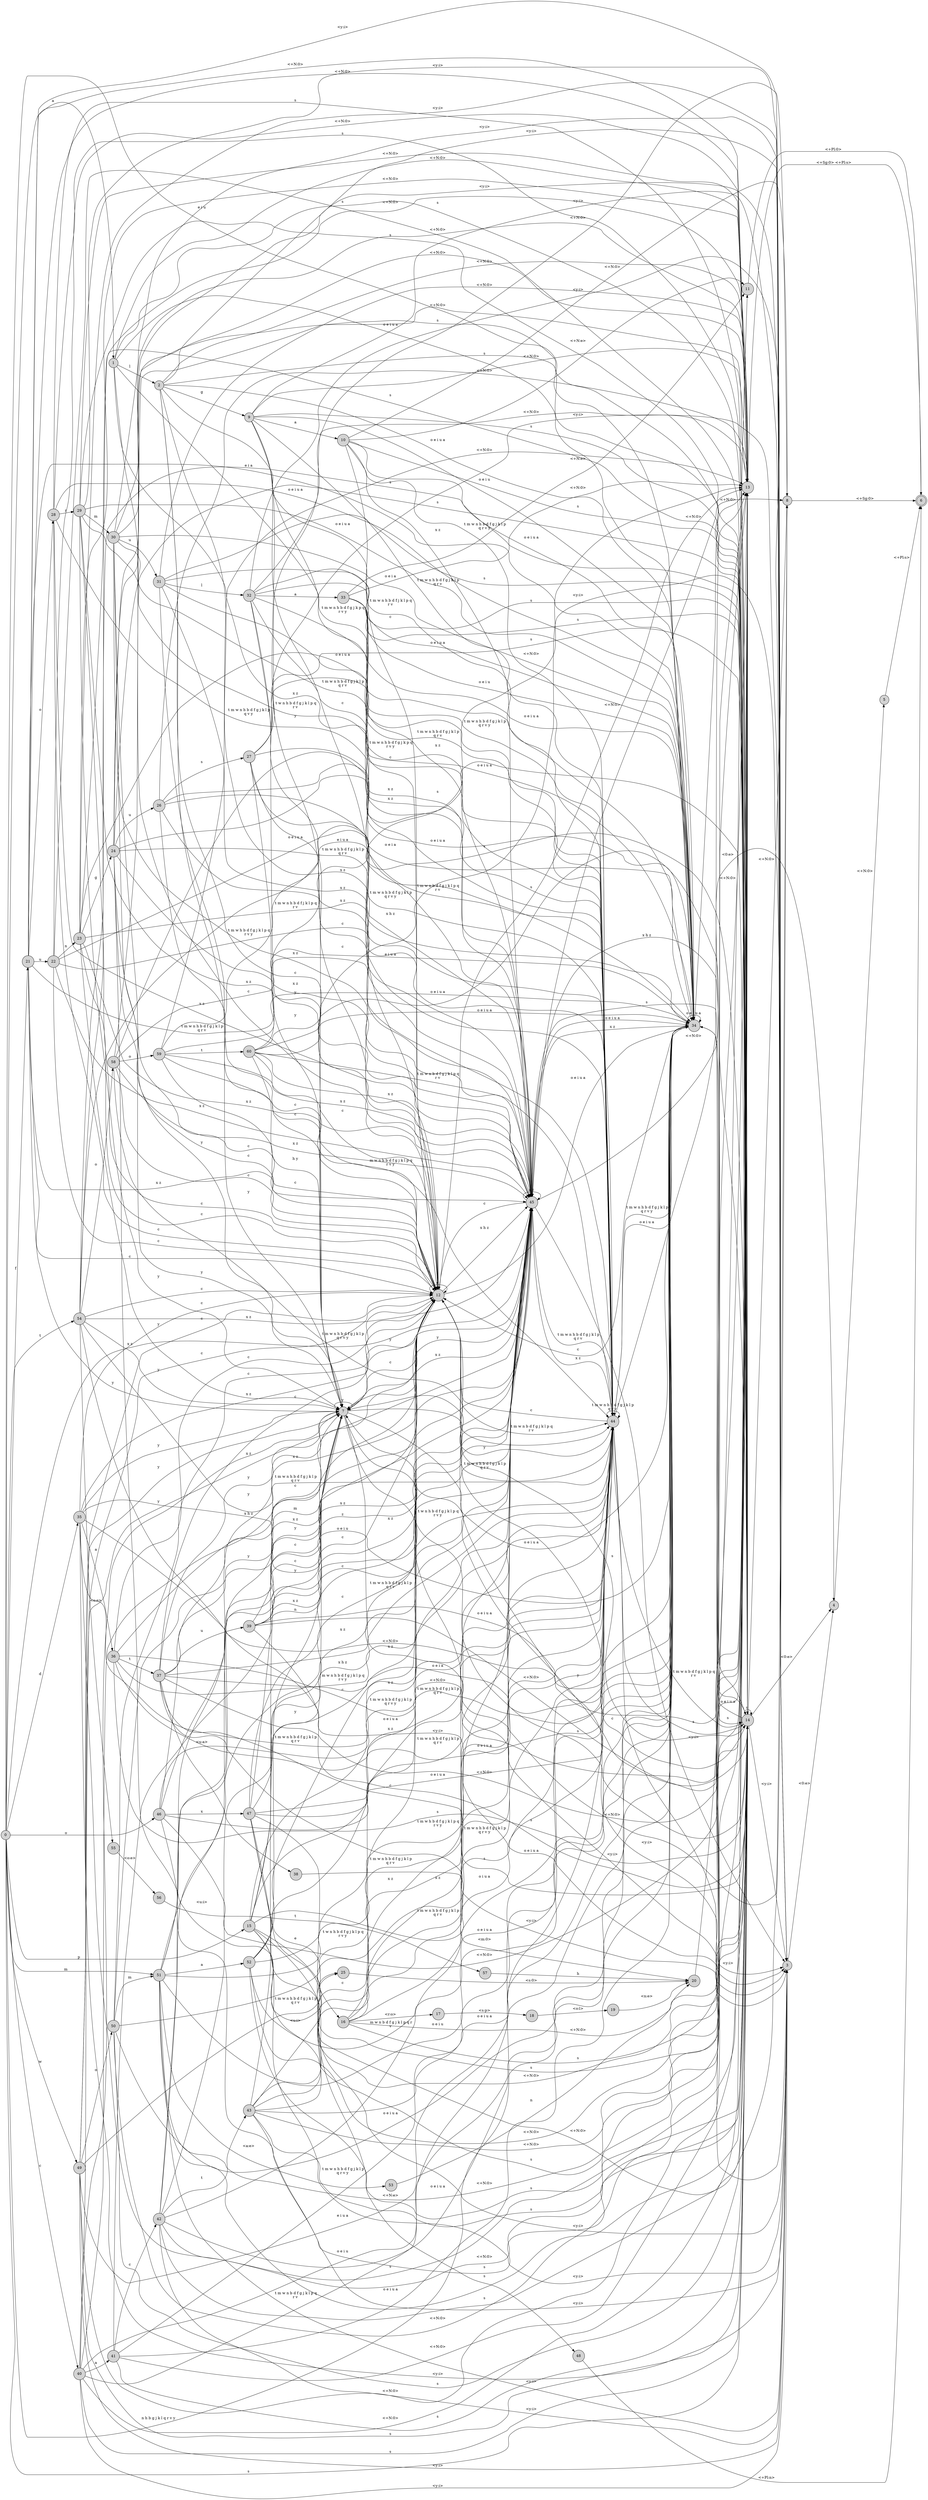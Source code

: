 digraph A {
rankdir = LR;
node [shape=circle,style=filled] 0
node [shape=circle,style=filled] 1
node [shape=circle,style=filled] 2
node [shape=circle,style=filled] 3
node [shape=circle,style=filled] 4
node [shape=circle,style=filled] 5
node [shape=doublecircle,style=filled] 6
node [shape=circle,style=filled] 7
node [shape=circle,style=filled] 8
node [shape=circle,style=filled] 9
node [shape=circle,style=filled] 10
node [shape=circle,style=filled] 11
node [shape=circle,style=filled] 12
node [shape=circle,style=filled] 13
node [shape=circle,style=filled] 14
node [shape=circle,style=filled] 15
node [shape=circle,style=filled] 16
node [shape=circle,style=filled] 17
node [shape=circle,style=filled] 18
node [shape=circle,style=filled] 19
node [shape=circle,style=filled] 20
node [shape=circle,style=filled] 21
node [shape=circle,style=filled] 22
node [shape=circle,style=filled] 23
node [shape=circle,style=filled] 24
node [shape=circle,style=filled] 25
node [shape=circle,style=filled] 26
node [shape=circle,style=filled] 27
node [shape=circle,style=filled] 28
node [shape=circle,style=filled] 29
node [shape=circle,style=filled] 30
node [shape=circle,style=filled] 31
node [shape=circle,style=filled] 32
node [shape=circle,style=filled] 33
node [shape=circle,style=filled] 34
node [shape=circle,style=filled] 35
node [shape=circle,style=filled] 36
node [shape=circle,style=filled] 37
node [shape=circle,style=filled] 38
node [shape=circle,style=filled] 39
node [shape=circle,style=filled] 40
node [shape=circle,style=filled] 41
node [shape=circle,style=filled] 42
node [shape=circle,style=filled] 43
node [shape=circle,style=filled] 44
node [shape=circle,style=filled] 45
node [shape=circle,style=filled] 46
node [shape=circle,style=filled] 47
node [shape=circle,style=filled] 48
node [shape=circle,style=filled] 49
node [shape=circle,style=filled] 50
node [shape=circle,style=filled] 51
node [shape=circle,style=filled] 52
node [shape=circle,style=filled] 53
node [shape=circle,style=filled] 54
node [shape=circle,style=filled] 55
node [shape=circle,style=filled] 56
node [shape=circle,style=filled] 57
node [shape=circle,style=filled] 58
node [shape=circle,style=filled] 59
node [shape=circle,style=filled] 60
0 -> 54 [label="t "];
0 -> 51 [label="m "];
0 -> 49 [label="w "];
0 -> 46 [label="o "];
0 -> 45 [label="x z "];
0 -> 44 [label="n h b g j k l q r v y "];
0 -> 40 [label="c "];
0 -> 35 [label="d "];
0 -> 34 [label="e i u "];
0 -> 21 [label="f "];
0 -> 15 [label="p "];
0 -> 14 [label="s "];
0 -> 1 [label="a "];
1 -> 44 [label="t m w n h b d f g j k p q\nr v y "];
1 -> 34 [label="o e i u a "];
1 -> 45 [label="x z "];
1 -> 13 [label="<+N:0> "];
1 -> 12 [label="c "];
1 -> 2 [label="l "];
1 -> 14 [label="s "];
2 -> 44 [label="t m w n h b d f j k l p q\nr v "];
2 -> 34 [label="o e i u a "];
2 -> 45 [label="x z "];
2 -> 13 [label="<+N:0> "];
2 -> 12 [label="c "];
2 -> 9 [label="g "];
2 -> 14 [label="s "];
2 -> 7 [label="y "];
2 -> 3 [label="<y:i> "];
3 -> 4 [label="<0:e> "];
4 -> 5 [label="<+N:0> "];
5 -> 6 [label="<+Pl:s> "];
7 -> 44 [label="t m w n h b d f g j k l p\nq r v "];
7 -> 34 [label="o e i u a "];
7 -> 45 [label="x z "];
7 -> 8 [label="<+N:0> "];
7 -> 12 [label="c "];
7 -> 14 [label="s "];
7 -> 7 [label="y "];
7 -> 3 [label="<y:i> "];
8 -> 6 [label="<+Sg:0> "];
9 -> 44 [label="t m w n h b d f g j k l p\nq r v "];
9 -> 34 [label="o e i u "];
9 -> 45 [label="x z "];
9 -> 13 [label="<+N:0> "];
9 -> 12 [label="c "];
9 -> 14 [label="s "];
9 -> 7 [label="y "];
9 -> 10 [label="a "];
9 -> 3 [label="<y:i> "];
10 -> 44 [label="t m w n h b d f g j k l p\nq r v y "];
10 -> 34 [label="o e i u a "];
10 -> 45 [label="x z "];
10 -> 11 [label="<+N:e> "];
10 -> 8 [label="<+N:0> "];
10 -> 12 [label="c "];
10 -> 14 [label="s "];
11 -> 6 [label="<+Pl:0> "];
12 -> 44 [label="t m w n b d f g j k l p q\nr v "];
12 -> 34 [label="o e i u a "];
12 -> 45 [label="x h z "];
12 -> 13 [label="<+N:0> "];
12 -> 12 [label="c "];
12 -> 14 [label="s "];
12 -> 7 [label="y "];
12 -> 3 [label="<y:i> "];
13 -> 6 [label="<+Sg:0> <+Pl:s>\n"];
14 -> 44 [label="t m w n b d f g j k l p q\nr v "];
14 -> 34 [label="o e i u a "];
14 -> 45 [label="x h z "];
14 -> 8 [label="<+N:0> "];
14 -> 12 [label="c "];
14 -> 14 [label="s "];
14 -> 7 [label="y "];
14 -> 3 [label="<y:i> "];
14 -> 4 [label="<0:e> "];
15 -> 44 [label="t m w n h b d f g j k l p\nq r v "];
15 -> 34 [label="o i u a "];
15 -> 45 [label="x z "];
15 -> 13 [label="<+N:0> "];
15 -> 12 [label="c "];
15 -> 16 [label="e "];
15 -> 14 [label="s "];
15 -> 7 [label="y "];
15 -> 3 [label="<y:i> "];
16 -> 44 [label="t m w n h b d f g j k l p\nq r v y "];
16 -> 34 [label="o e i u a "];
16 -> 45 [label="x z "];
16 -> 13 [label="<+N:0> "];
16 -> 12 [label="c "];
16 -> 14 [label="s "];
16 -> 17 [label="<r:o> "];
17 -> 18 [label="<s:p> "];
18 -> 19 [label="<o:l> "];
19 -> 20 [label="<n:e> "];
20 -> 11 [label="<+N:0> "];
21 -> 44 [label="t m w n h b d f g j k l p\nq r v "];
21 -> 28 [label="o "];
21 -> 45 [label="x z "];
21 -> 13 [label="<+N:0> "];
21 -> 12 [label="c "];
21 -> 34 [label="e i a "];
21 -> 14 [label="s "];
21 -> 22 [label="u "];
21 -> 7 [label="y "];
21 -> 3 [label="<y:i> "];
22 -> 44 [label="t m w h b d f g j k l p q\nr v y "];
22 -> 34 [label="o e i u a "];
22 -> 45 [label="x z "];
22 -> 23 [label="n "];
22 -> 13 [label="<+N:0> "];
22 -> 12 [label="c "];
22 -> 14 [label="s "];
23 -> 44 [label="t m w n h b d f j k l p q\nr v "];
23 -> 34 [label="o e i u a "];
23 -> 45 [label="x z "];
23 -> 13 [label="<+N:0> "];
23 -> 12 [label="c "];
23 -> 24 [label="g "];
23 -> 14 [label="s "];
23 -> 7 [label="y "];
23 -> 3 [label="<y:i> "];
24 -> 44 [label="t m w n h b d f g j k l p\nq r v "];
24 -> 34 [label="o e i a "];
24 -> 45 [label="x z "];
24 -> 13 [label="<+N:0> "];
24 -> 12 [label="c "];
24 -> 14 [label="s "];
24 -> 26 [label="u "];
24 -> 7 [label="y "];
24 -> 3 [label="<y:i> "];
24 -> 25 [label="<u:i> "];
25 -> 20 [label="<s:0> "];
26 -> 44 [label="t m w n h b d f g j k l p\nq r v y "];
26 -> 34 [label="o e i u a "];
26 -> 45 [label="x z "];
26 -> 13 [label="<+N:0> "];
26 -> 12 [label="c "];
26 -> 27 [label="s "];
27 -> 44 [label="t m w n b d f g j k l p q\nr v "];
27 -> 34 [label="o e i u a "];
27 -> 45 [label="x h z "];
27 -> 8 [label="<+N:0> "];
27 -> 12 [label="c "];
27 -> 14 [label="s "];
27 -> 7 [label="y "];
27 -> 3 [label="<y:i> "];
28 -> 44 [label="t m w n h b d f g j k l p\nq v y "];
28 -> 34 [label="o e i u a "];
28 -> 45 [label="x z "];
28 -> 13 [label="<+N:0> "];
28 -> 12 [label="c "];
28 -> 29 [label="r "];
28 -> 14 [label="s "];
29 -> 44 [label="t w n h b d f g j k l p q\nr v "];
29 -> 30 [label="m "];
29 -> 34 [label="o e i u a "];
29 -> 45 [label="x z "];
29 -> 13 [label="<+N:0> "];
29 -> 12 [label="c "];
29 -> 14 [label="s "];
29 -> 7 [label="y "];
29 -> 3 [label="<y:i> "];
30 -> 44 [label="t m w n h b d f g j k l p\nq r v "];
30 -> 34 [label="o e i a "];
30 -> 45 [label="x z "];
30 -> 13 [label="<+N:0> "];
30 -> 12 [label="c "];
30 -> 14 [label="s "];
30 -> 31 [label="u "];
30 -> 7 [label="y "];
30 -> 3 [label="<y:i> "];
31 -> 44 [label="t m w n h b d f g j k p q\nr v y "];
31 -> 34 [label="o e i u a "];
31 -> 45 [label="x z "];
31 -> 13 [label="<+N:0> "];
31 -> 12 [label="c "];
31 -> 32 [label="l "];
31 -> 14 [label="s "];
32 -> 44 [label="t m w n h b d f g j k l p\nq r v "];
32 -> 34 [label="o e i u "];
32 -> 45 [label="x z "];
32 -> 13 [label="<+N:0> "];
32 -> 12 [label="c "];
32 -> 14 [label="s "];
32 -> 7 [label="y "];
32 -> 33 [label="a "];
32 -> 3 [label="<y:i> "];
33 -> 44 [label="t m w n h b d f g j k l p\nq r v y "];
33 -> 34 [label="o e i u a "];
33 -> 45 [label="x z "];
33 -> 11 [label="<+N:e> "];
33 -> 13 [label="<+N:0> "];
33 -> 12 [label="c "];
33 -> 14 [label="s "];
34 -> 44 [label="t m w n h b d f g j k l p\nq r v y "];
34 -> 34 [label="o e i u a "];
34 -> 45 [label="x z "];
34 -> 13 [label="<+N:0> "];
34 -> 12 [label="c "];
34 -> 14 [label="s "];
35 -> 44 [label="t m w n h b d f g j k l p\nq r v "];
35 -> 34 [label="o e i u "];
35 -> 45 [label="x z "];
35 -> 13 [label="<+N:0> "];
35 -> 12 [label="c "];
35 -> 14 [label="s "];
35 -> 7 [label="y "];
35 -> 36 [label="a "];
35 -> 3 [label="<y:i> "];
36 -> 37 [label="t "];
36 -> 44 [label="m w n h b d f g j k l p q\nr v y "];
36 -> 34 [label="o e i u a "];
36 -> 45 [label="x z "];
36 -> 13 [label="<+N:0> "];
36 -> 12 [label="c "];
36 -> 14 [label="s "];
37 -> 44 [label="t m w n h b d f g j k l p\nq r v "];
37 -> 34 [label="o e i a "];
37 -> 45 [label="x z "];
37 -> 13 [label="<+N:0> "];
37 -> 12 [label="c "];
37 -> 14 [label="s "];
37 -> 39 [label="u "];
37 -> 7 [label="y "];
37 -> 3 [label="<y:i> "];
37 -> 38 [label="<u:a> "];
38 -> 20 [label="<m:0> "];
39 -> 44 [label="t w n h b d f g j k l p q\nr v y "];
39 -> 7 [label="m "];
39 -> 34 [label="o e i u a "];
39 -> 45 [label="x z "];
39 -> 13 [label="<+N:0> "];
39 -> 12 [label="c "];
39 -> 14 [label="s "];
40 -> 44 [label="t m w n b d f g j k l p q\nr v "];
40 -> 34 [label="o e i u "];
40 -> 45 [label="x h z "];
40 -> 13 [label="<+N:0> "];
40 -> 12 [label="c "];
40 -> 14 [label="s "];
40 -> 7 [label="y "];
40 -> 41 [label="a "];
40 -> 3 [label="<y:i> "];
41 -> 44 [label="t m w n h b d f g j k l p\nq r v y "];
41 -> 34 [label="o e i u a "];
41 -> 45 [label="x z "];
41 -> 13 [label="<+N:0> "];
41 -> 42 [label="c "];
41 -> 14 [label="s "];
42 -> 43 [label="t "];
42 -> 44 [label="m w n b d f g j k l p q r\nv "];
42 -> 34 [label="o e i u a "];
42 -> 45 [label="x h z "];
42 -> 13 [label="<+N:0> "];
42 -> 12 [label="c "];
42 -> 14 [label="s "];
42 -> 7 [label="y "];
42 -> 3 [label="<y:i> "];
43 -> 44 [label="t m w n h b d f g j k l p\nq r v "];
43 -> 34 [label="o e i u a "];
43 -> 45 [label="x z "];
43 -> 13 [label="<+N:0> "];
43 -> 12 [label="c "];
43 -> 14 [label="s "];
43 -> 7 [label="y "];
43 -> 3 [label="<y:i> "];
43 -> 25 [label="<u:i> "];
44 -> 44 [label="t m w n h b d f g j k l p\nq r v "];
44 -> 34 [label="o e i u a "];
44 -> 45 [label="x z "];
44 -> 13 [label="<+N:0> "];
44 -> 12 [label="c "];
44 -> 14 [label="s "];
44 -> 7 [label="y "];
44 -> 3 [label="<y:i> "];
45 -> 44 [label="t m w n h b d f g j k l p\nq r v "];
45 -> 34 [label="o e i u a "];
45 -> 45 [label="x z "];
45 -> 8 [label="<+N:0> "];
45 -> 12 [label="c "];
45 -> 14 [label="s "];
45 -> 7 [label="y "];
45 -> 3 [label="<y:i> "];
45 -> 4 [label="<0:e> "];
46 -> 44 [label="t m w n h b d f g j k l p\nq r v y "];
46 -> 34 [label="o e i u a "];
46 -> 47 [label="x "];
46 -> 13 [label="<+N:0> "];
46 -> 12 [label="c "];
46 -> 14 [label="s "];
46 -> 45 [label="z "];
47 -> 44 [label="t m w n h b d f g j k l p\nq r v "];
47 -> 34 [label="o e i u a "];
47 -> 45 [label="x z "];
47 -> 48 [label="<+N:e> "];
47 -> 8 [label="<+N:0> "];
47 -> 12 [label="c "];
47 -> 14 [label="s "];
47 -> 7 [label="y "];
47 -> 3 [label="<y:i> "];
48 -> 6 [label="<+Pl:n> "];
49 -> 44 [label="t m w n h b d f g j k l p\nq r v "];
49 -> 50 [label="o "];
49 -> 45 [label="x z "];
49 -> 13 [label="<+N:0> "];
49 -> 12 [label="c "];
49 -> 34 [label="e i u a "];
49 -> 14 [label="s "];
49 -> 7 [label="y "];
49 -> 3 [label="<y:i> "];
50 -> 44 [label="t w n h b d f g j k l p q\nr v y "];
50 -> 51 [label="m "];
50 -> 34 [label="o e i u a "];
50 -> 45 [label="x z "];
50 -> 13 [label="<+N:0> "];
50 -> 12 [label="c "];
50 -> 14 [label="s "];
51 -> 44 [label="t m w n h b d f g j k l p\nq r v "];
51 -> 34 [label="o e i u "];
51 -> 45 [label="x z "];
51 -> 53 [label="<a:e> "];
51 -> 13 [label="<+N:0> "];
51 -> 12 [label="c "];
51 -> 14 [label="s "];
51 -> 7 [label="y "];
51 -> 52 [label="a "];
51 -> 3 [label="<y:i> "];
52 -> 44 [label="t m w h b d f g j k l p q\nr v y "];
52 -> 34 [label="o e i u a "];
52 -> 45 [label="x z "];
52 -> 7 [label="n "];
52 -> 13 [label="<+N:0> "];
52 -> 12 [label="c "];
52 -> 14 [label="s "];
53 -> 20 [label="n "];
54 -> 44 [label="t m w n h b d f g j k l p\nq r v "];
54 -> 58 [label="o "];
54 -> 45 [label="x z "];
54 -> 55 [label="<o:e> "];
54 -> 13 [label="<+N:0> "];
54 -> 12 [label="c "];
54 -> 34 [label="e i u a "];
54 -> 14 [label="s "];
54 -> 7 [label="y "];
54 -> 3 [label="<y:i> "];
55 -> 56 [label="<o:e> "];
56 -> 57 [label="t "];
57 -> 20 [label="h "];
58 -> 44 [label="t m w n h b d f g j k l p\nq r v y "];
58 -> 59 [label="o "];
58 -> 45 [label="x z "];
58 -> 13 [label="<+N:0> "];
58 -> 12 [label="c "];
58 -> 34 [label="e i u a "];
58 -> 14 [label="s "];
59 -> 60 [label="t "];
59 -> 44 [label="m w n h b d f g j k l p q\nr v y "];
59 -> 34 [label="o e i u a "];
59 -> 45 [label="x z "];
59 -> 13 [label="<+N:0> "];
59 -> 12 [label="c "];
59 -> 14 [label="s "];
60 -> 44 [label="t m w n b d f g j k l p q\nr v "];
60 -> 34 [label="o e i u a "];
60 -> 45 [label="x z "];
60 -> 7 [label="h y "];
60 -> 13 [label="<+N:0> "];
60 -> 12 [label="c "];
60 -> 14 [label="s "];
60 -> 3 [label="<y:i> "];
}
